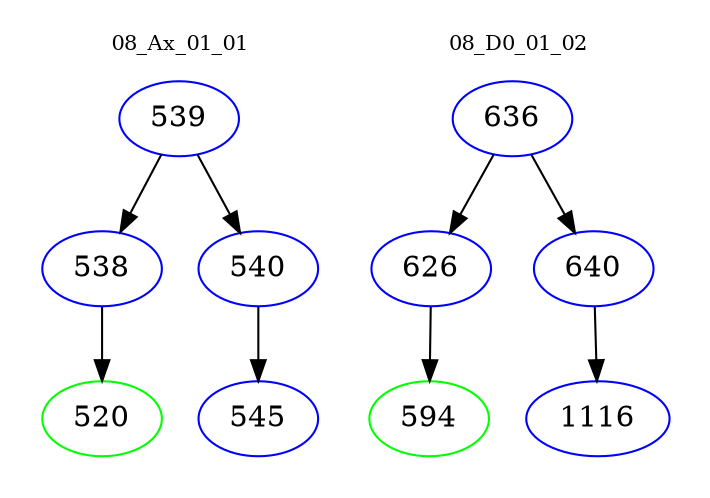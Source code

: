 digraph{
subgraph cluster_0 {
color = white
label = "08_Ax_01_01";
fontsize=10;
T0_539 [label="539", color="blue"]
T0_539 -> T0_538 [color="black"]
T0_538 [label="538", color="blue"]
T0_538 -> T0_520 [color="black"]
T0_520 [label="520", color="green"]
T0_539 -> T0_540 [color="black"]
T0_540 [label="540", color="blue"]
T0_540 -> T0_545 [color="black"]
T0_545 [label="545", color="blue"]
}
subgraph cluster_1 {
color = white
label = "08_D0_01_02";
fontsize=10;
T1_636 [label="636", color="blue"]
T1_636 -> T1_626 [color="black"]
T1_626 [label="626", color="blue"]
T1_626 -> T1_594 [color="black"]
T1_594 [label="594", color="green"]
T1_636 -> T1_640 [color="black"]
T1_640 [label="640", color="blue"]
T1_640 -> T1_1116 [color="black"]
T1_1116 [label="1116", color="blue"]
}
}
